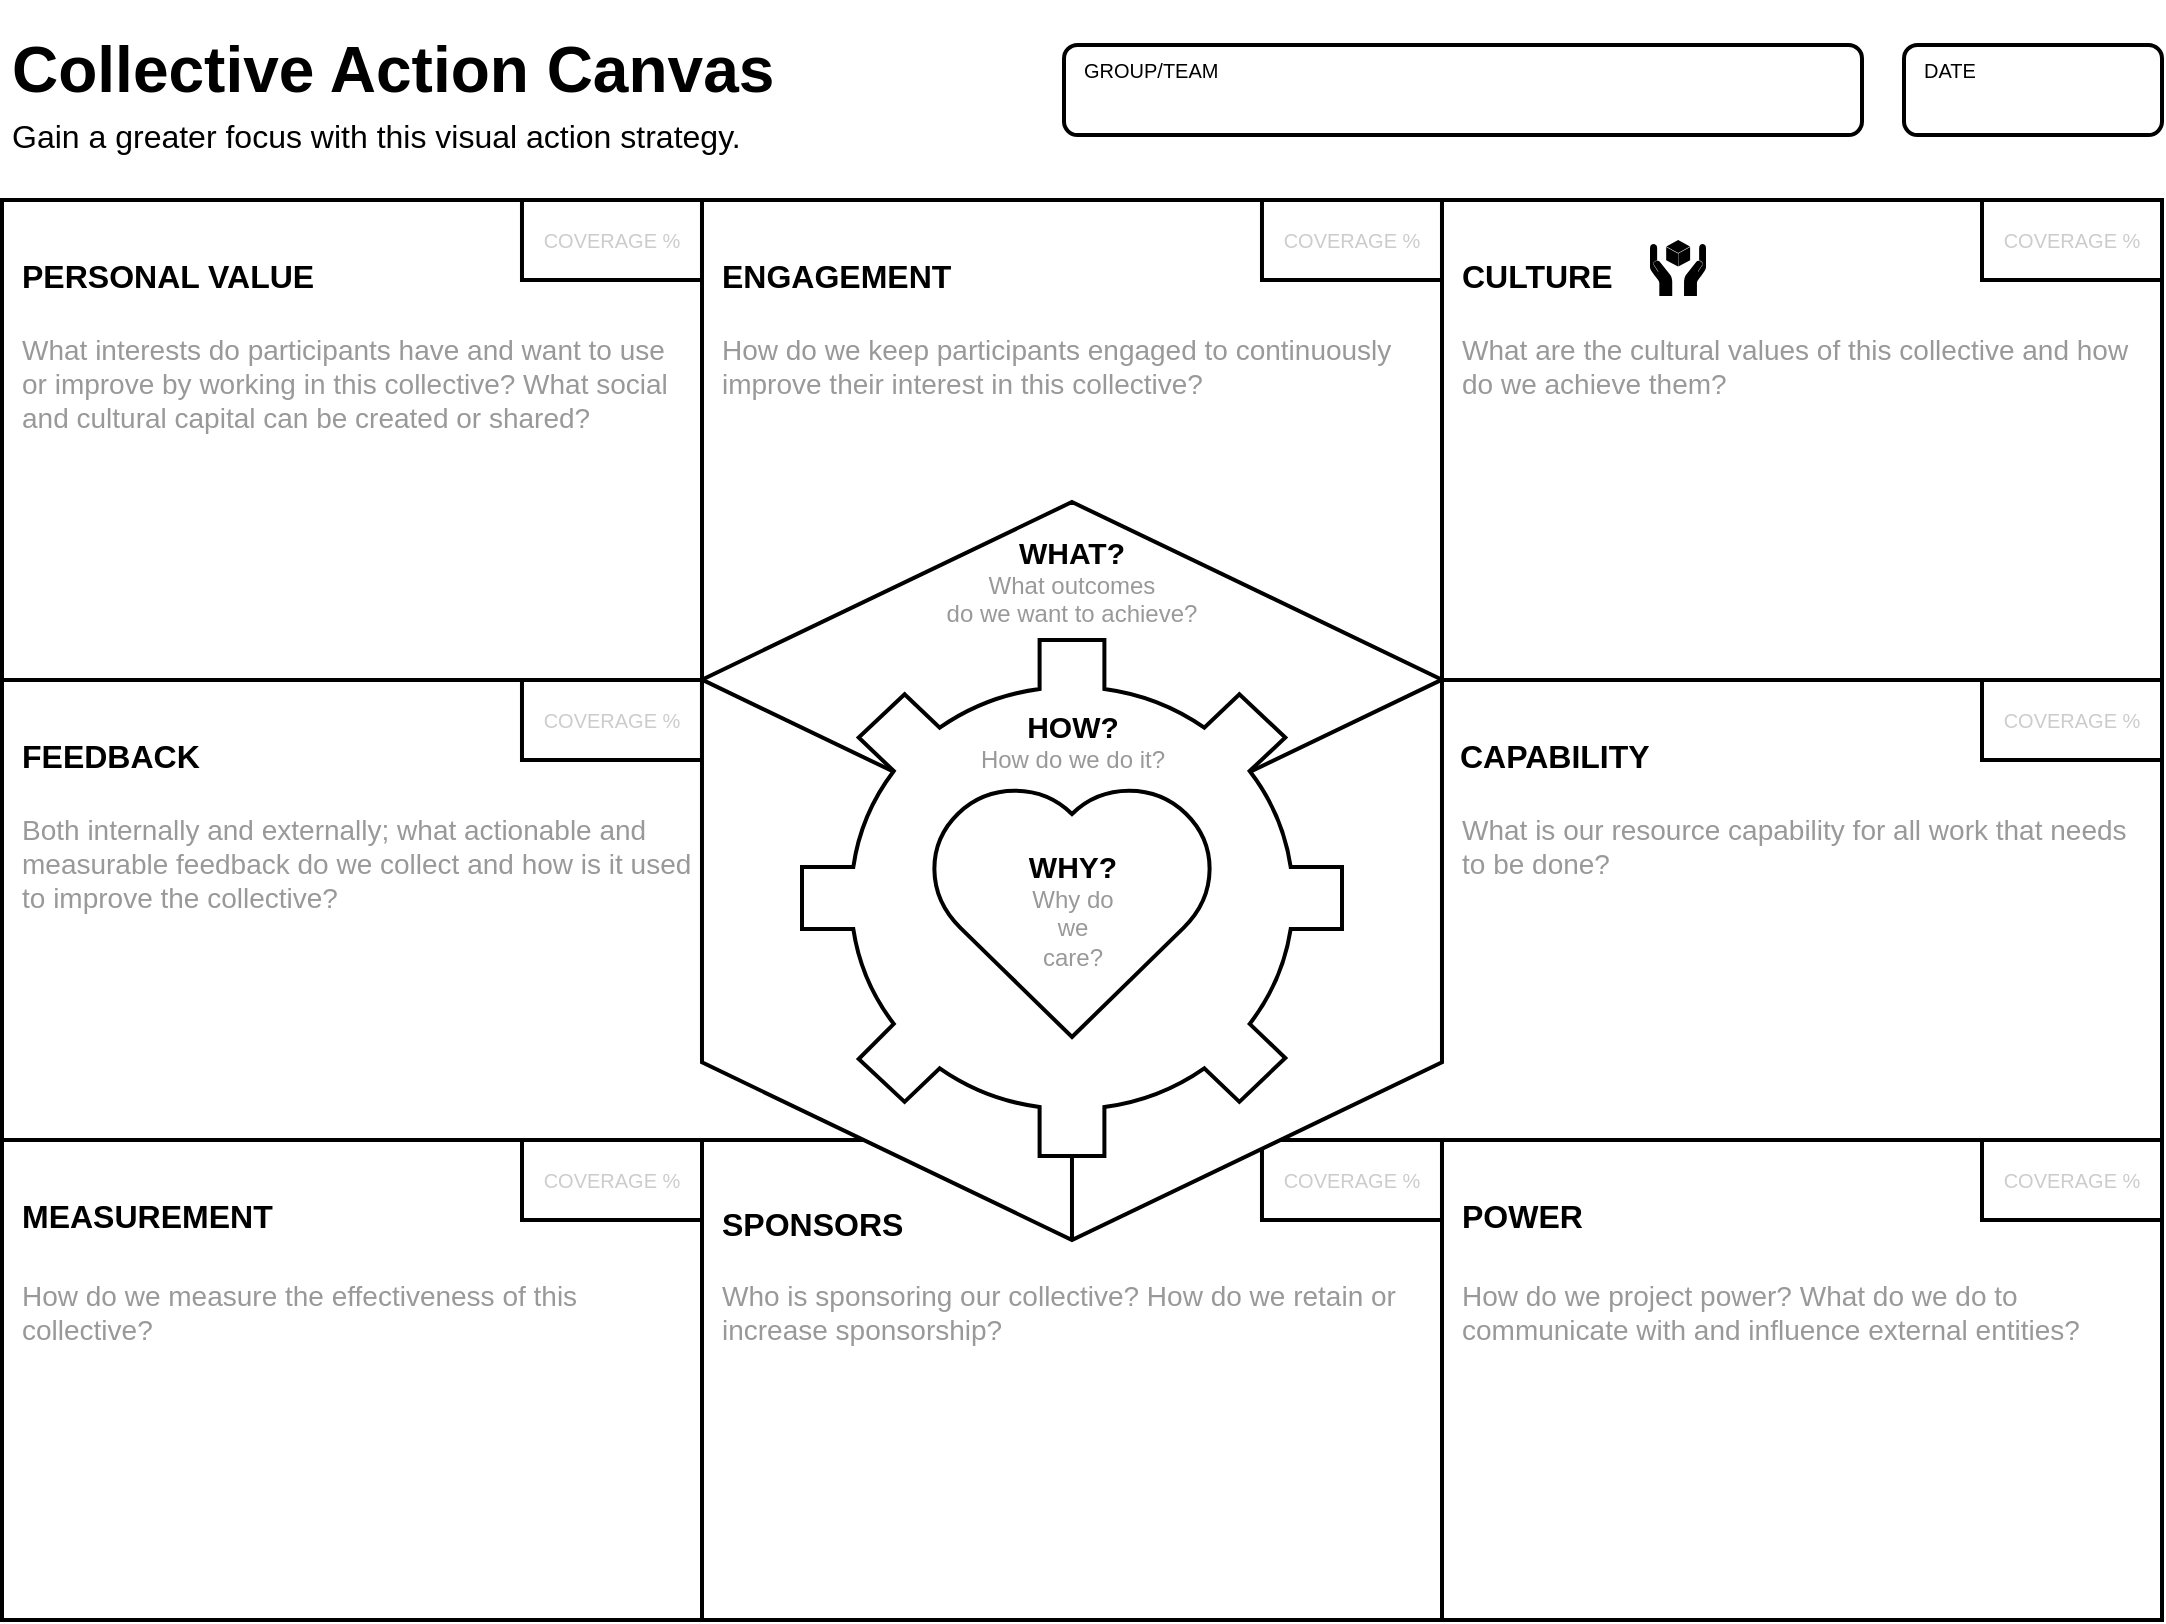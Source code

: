 <mxfile version="12.4.8" type="github">
  <diagram name="Page-1" id="dd472eb7-4b8b-5cd9-a60b-b15522922e76">
    <mxGraphModel dx="2062" dy="756" grid="1" gridSize="10" guides="1" tooltips="1" connect="1" arrows="1" fold="1" page="1" pageScale="1" pageWidth="1100" pageHeight="850" background="#ffffff" math="0" shadow="0">
      <root>
        <mxCell id="0"/>
        <mxCell id="1" parent="0"/>
        <mxCell id="5eW8BLqzjb0u9Z2Ic-Rn-42" value="&lt;p style=&quot;line-height: 200%&quot;&gt;PERSONAL VALUE&lt;/p&gt;" style="rounded=0;whiteSpace=wrap;html=1;verticalAlign=top;align=left;fontSize=16;fontStyle=1;spacingLeft=8;spacingTop=0;strokeWidth=2;" parent="1" vertex="1">
          <mxGeometry x="10" y="100" width="350" height="240" as="geometry"/>
        </mxCell>
        <mxCell id="5eW8BLqzjb0u9Z2Ic-Rn-4" value="&lt;p style=&quot;line-height: 200%&quot;&gt;POWER&lt;/p&gt;" style="rounded=0;whiteSpace=wrap;html=1;verticalAlign=top;align=left;fontSize=16;fontStyle=1;spacingLeft=8;spacingTop=0;strokeWidth=2;" parent="1" vertex="1">
          <mxGeometry x="730" y="570" width="360" height="240" as="geometry"/>
        </mxCell>
        <mxCell id="5eW8BLqzjb0u9Z2Ic-Rn-8" value="&lt;p style=&quot;line-height: 200%&quot;&gt;SPONSORS&lt;/p&gt;" style="rounded=0;whiteSpace=wrap;html=1;verticalAlign=top;align=left;fontSize=16;fontStyle=1;spacingLeft=8;spacingTop=4;strokeWidth=2;" parent="1" vertex="1">
          <mxGeometry x="360" y="570" width="370" height="240" as="geometry"/>
        </mxCell>
        <mxCell id="5eW8BLqzjb0u9Z2Ic-Rn-9" value="&lt;p style=&quot;line-height: 200%&quot;&gt;MEASUREMENT&lt;/p&gt;" style="rounded=0;whiteSpace=wrap;html=1;verticalAlign=top;align=left;fontSize=16;fontStyle=1;spacingLeft=8;spacingTop=0;strokeWidth=2;" parent="1" vertex="1">
          <mxGeometry x="10" y="570" width="350" height="240" as="geometry"/>
        </mxCell>
        <mxCell id="5eW8BLqzjb0u9Z2Ic-Rn-7" value="&lt;p style=&quot;line-height: 200%&quot;&gt;FEEDBACK&lt;/p&gt;" style="rounded=0;whiteSpace=wrap;html=1;verticalAlign=top;align=left;fontSize=16;fontStyle=1;spacingLeft=8;spacingTop=0;strokeWidth=2;" parent="1" vertex="1">
          <mxGeometry x="10" y="340" width="550" height="230" as="geometry"/>
        </mxCell>
        <mxCell id="5eW8BLqzjb0u9Z2Ic-Rn-1" value="&lt;p style=&quot;line-height: 200%&quot;&gt;ENGAGEMENT&lt;/p&gt;" style="rounded=0;whiteSpace=wrap;html=1;verticalAlign=top;align=left;fontSize=16;fontStyle=1;spacingLeft=8;spacingTop=0;strokeWidth=2;" parent="1" vertex="1">
          <mxGeometry x="360" y="100" width="370" height="240" as="geometry"/>
        </mxCell>
        <mxCell id="5eW8BLqzjb0u9Z2Ic-Rn-2" value="&lt;p style=&quot;line-height: 200%&quot;&gt;CULTURE&lt;/p&gt;" style="rounded=0;whiteSpace=wrap;html=1;verticalAlign=top;align=left;fontSize=16;fontStyle=1;spacingLeft=8;spacingTop=0;strokeWidth=2;" parent="1" vertex="1">
          <mxGeometry x="730" y="100" width="360" height="240" as="geometry"/>
        </mxCell>
        <mxCell id="5eW8BLqzjb0u9Z2Ic-Rn-3" value="&lt;p style=&quot;line-height: 200%&quot;&gt;CAPABILITY&lt;/p&gt;" style="rounded=0;whiteSpace=wrap;html=1;verticalAlign=top;align=left;fontSize=16;fontStyle=1;spacingLeft=196;spacingTop=0;strokeWidth=2;" parent="1" vertex="1">
          <mxGeometry x="541" y="340" width="549" height="230" as="geometry"/>
        </mxCell>
        <mxCell id="5eW8BLqzjb0u9Z2Ic-Rn-19" value="COVERAGE %" style="rounded=0;whiteSpace=wrap;html=1;fontColor=#CCCCCC;strokeWidth=2;fontSize=10;align=center;" parent="1" vertex="1">
          <mxGeometry x="269.99" y="100" width="90" height="40" as="geometry"/>
        </mxCell>
        <mxCell id="5eW8BLqzjb0u9Z2Ic-Rn-44" value="What interests do participants have and want to use or improve by working in this collective? What social and cultural capital can be created or shared?" style="text;html=1;strokeColor=none;fillColor=none;align=left;verticalAlign=top;whiteSpace=wrap;rounded=0;fontSize=14;fontColor=#999999;spacingLeft=8;spacingRight=8;" parent="1" vertex="1">
          <mxGeometry x="10" y="160" width="350" height="180" as="geometry"/>
        </mxCell>
        <mxCell id="5eW8BLqzjb0u9Z2Ic-Rn-45" value="How do we keep participants engaged to continuously improve their interest in this collective?" style="text;html=1;strokeColor=none;fillColor=none;align=left;verticalAlign=top;whiteSpace=wrap;rounded=0;fontSize=14;fontColor=#999999;spacingLeft=8;spacingRight=8;" parent="1" vertex="1">
          <mxGeometry x="360" y="160" width="370" height="110" as="geometry"/>
        </mxCell>
        <mxCell id="5eW8BLqzjb0u9Z2Ic-Rn-46" value="What are the cultural values of this collective and how do we achieve them?" style="text;html=1;strokeColor=none;fillColor=none;align=left;verticalAlign=top;whiteSpace=wrap;rounded=0;fontSize=14;fontColor=#999999;spacingLeft=8;spacingRight=8;" parent="1" vertex="1">
          <mxGeometry x="730" y="160" width="360" height="180" as="geometry"/>
        </mxCell>
        <mxCell id="5eW8BLqzjb0u9Z2Ic-Rn-47" value="Both internally and externally; what actionable and measurable feedback do we collect and how is it used to improve the collective?" style="text;html=1;strokeColor=none;fillColor=none;align=left;verticalAlign=top;whiteSpace=wrap;rounded=0;fontSize=14;fontColor=#999999;spacingLeft=8;" parent="1" vertex="1">
          <mxGeometry x="10" y="400" width="350" height="170" as="geometry"/>
        </mxCell>
        <mxCell id="5eW8BLqzjb0u9Z2Ic-Rn-48" value="What is our resource capability for all work that needs to be done?" style="text;html=1;strokeColor=none;fillColor=none;align=left;verticalAlign=top;whiteSpace=wrap;rounded=0;fontSize=14;fontColor=#999999;spacingLeft=8;spacingRight=8;" parent="1" vertex="1">
          <mxGeometry x="730" y="400" width="360" height="170" as="geometry"/>
        </mxCell>
        <mxCell id="5eW8BLqzjb0u9Z2Ic-Rn-49" value="How do we measure the effectiveness of this collective?" style="text;html=1;strokeColor=none;fillColor=none;align=left;verticalAlign=top;whiteSpace=wrap;rounded=0;fontSize=14;fontColor=#999999;spacingLeft=8;spacingRight=8;" parent="1" vertex="1">
          <mxGeometry x="10" y="632.5" width="350" height="177.5" as="geometry"/>
        </mxCell>
        <mxCell id="5eW8BLqzjb0u9Z2Ic-Rn-50" value="Who is sponsoring our collective? How do we retain or increase sponsorship?" style="text;html=1;strokeColor=none;fillColor=none;align=left;verticalAlign=top;whiteSpace=wrap;rounded=0;fontSize=14;fontColor=#999999;spacingLeft=8;spacingRight=8;" parent="1" vertex="1">
          <mxGeometry x="360" y="632.5" width="370" height="177.5" as="geometry"/>
        </mxCell>
        <mxCell id="5eW8BLqzjb0u9Z2Ic-Rn-51" value="How do we project power? What do we do to communicate with and influence external entities?" style="text;html=1;strokeColor=none;fillColor=none;align=left;verticalAlign=top;whiteSpace=wrap;rounded=0;fontSize=14;fontColor=#999999;spacingLeft=8;spacingRight=8;" parent="1" vertex="1">
          <mxGeometry x="730" y="632.5" width="360" height="177.5" as="geometry"/>
        </mxCell>
        <mxCell id="bje2vU5STpZ5-tJQmUDJ-10" value="" style="shape=mxgraph.signs.safety.handle_with_care;html=1;fillColor=#000000;strokeColor=none;verticalLabelPosition=bottom;verticalAlign=top;align=center;" vertex="1" parent="1">
          <mxGeometry x="834" y="120" width="28" height="28" as="geometry"/>
        </mxCell>
        <mxCell id="bje2vU5STpZ5-tJQmUDJ-11" value="" style="shape=image;html=1;verticalAlign=top;verticalLabelPosition=bottom;labelBackgroundColor=#ffffff;imageAspect=0;aspect=fixed;image=https://cdn3.iconfinder.com/data/icons/social-media-2125/83/engage-128.png;strokeWidth=2;fillColor=#CC0000;" vertex="1" parent="1">
          <mxGeometry x="498" y="120" width="30" height="30" as="geometry"/>
        </mxCell>
        <mxCell id="bje2vU5STpZ5-tJQmUDJ-12" value="" style="shape=image;html=1;verticalAlign=top;verticalLabelPosition=bottom;labelBackgroundColor=#ffffff;imageAspect=0;aspect=fixed;image=https://cdn0.iconfinder.com/data/icons/octicons/1024/megaphone-128.png;strokeWidth=2;fillColor=#CC0000;" vertex="1" parent="1">
          <mxGeometry x="813" y="592.5" width="28" height="28" as="geometry"/>
        </mxCell>
        <mxCell id="bje2vU5STpZ5-tJQmUDJ-13" value="" style="shape=image;html=1;verticalAlign=top;verticalLabelPosition=bottom;labelBackgroundColor=#ffffff;imageAspect=0;aspect=fixed;image=https://cdn0.iconfinder.com/data/icons/finance-android-l-lollipop-icon-pack/24/money_bag-128.png;strokeWidth=2;fillColor=#CC0000;" vertex="1" parent="1">
          <mxGeometry x="468" y="592.5" width="32" height="32" as="geometry"/>
        </mxCell>
        <mxCell id="bje2vU5STpZ5-tJQmUDJ-15" value="COVERAGE %" style="rounded=0;whiteSpace=wrap;html=1;fontColor=#CCCCCC;strokeWidth=2;fontSize=10;align=center;" vertex="1" parent="1">
          <mxGeometry x="269.99" y="340" width="90" height="40" as="geometry"/>
        </mxCell>
        <mxCell id="bje2vU5STpZ5-tJQmUDJ-16" value="COVERAGE %" style="rounded=0;whiteSpace=wrap;html=1;fontColor=#CCCCCC;strokeWidth=2;fontSize=10;align=center;" vertex="1" parent="1">
          <mxGeometry x="270" y="570" width="90" height="40" as="geometry"/>
        </mxCell>
        <mxCell id="bje2vU5STpZ5-tJQmUDJ-17" value="COVERAGE %" style="rounded=0;whiteSpace=wrap;html=1;fontColor=#CCCCCC;strokeWidth=2;fontSize=10;align=center;" vertex="1" parent="1">
          <mxGeometry x="639.99" y="100" width="90" height="40" as="geometry"/>
        </mxCell>
        <mxCell id="bje2vU5STpZ5-tJQmUDJ-18" value="COVERAGE %" style="rounded=0;whiteSpace=wrap;html=1;fontColor=#CCCCCC;strokeWidth=2;fontSize=10;align=center;" vertex="1" parent="1">
          <mxGeometry x="1000" y="100" width="90" height="40" as="geometry"/>
        </mxCell>
        <mxCell id="bje2vU5STpZ5-tJQmUDJ-19" value="COVERAGE %" style="rounded=0;whiteSpace=wrap;html=1;fontColor=#CCCCCC;strokeWidth=2;fontSize=10;align=center;" vertex="1" parent="1">
          <mxGeometry x="1000" y="340" width="90" height="40" as="geometry"/>
        </mxCell>
        <mxCell id="bje2vU5STpZ5-tJQmUDJ-20" value="COVERAGE %" style="rounded=0;whiteSpace=wrap;html=1;fontColor=#CCCCCC;strokeWidth=2;fontSize=10;align=center;" vertex="1" parent="1">
          <mxGeometry x="1000" y="570" width="90" height="40" as="geometry"/>
        </mxCell>
        <mxCell id="bje2vU5STpZ5-tJQmUDJ-21" value="COVERAGE %" style="rounded=0;whiteSpace=wrap;html=1;fontColor=#CCCCCC;strokeWidth=2;fontSize=10;align=center;" vertex="1" parent="1">
          <mxGeometry x="639.99" y="570" width="90" height="40" as="geometry"/>
        </mxCell>
        <mxCell id="bje2vU5STpZ5-tJQmUDJ-22" value="" style="shape=image;html=1;verticalAlign=top;verticalLabelPosition=bottom;labelBackgroundColor=#ffffff;imageAspect=0;aspect=fixed;image=https://cdn2.iconfinder.com/data/icons/font-awesome/1792/smile-o-128.png;strokeWidth=2;fillColor=#CC0000;fontSize=10;align=center;" vertex="1" parent="1">
          <mxGeometry x="176" y="121" width="28" height="28" as="geometry"/>
        </mxCell>
        <mxCell id="bje2vU5STpZ5-tJQmUDJ-23" value="" style="shape=image;html=1;verticalAlign=top;verticalLabelPosition=bottom;labelBackgroundColor=#ffffff;imageAspect=0;aspect=fixed;image=https://cdn0.iconfinder.com/data/icons/business-management-1-8/256/b-34-128.png;strokeWidth=2;fillColor=#CC0000;fontSize=10;align=center;" vertex="1" parent="1">
          <mxGeometry x="120" y="360" width="28" height="28" as="geometry"/>
        </mxCell>
        <mxCell id="bje2vU5STpZ5-tJQmUDJ-24" value="" style="shape=image;html=1;verticalAlign=top;verticalLabelPosition=bottom;labelBackgroundColor=#ffffff;imageAspect=0;aspect=fixed;image=https://cdn4.iconfinder.com/data/icons/thefreeforty/30/thefreeforty_ruler-128.png;strokeWidth=2;fillColor=#CC0000;fontSize=10;align=center;" vertex="1" parent="1">
          <mxGeometry x="155" y="591.5" width="28" height="28" as="geometry"/>
        </mxCell>
        <mxCell id="bje2vU5STpZ5-tJQmUDJ-25" value="" style="shape=image;html=1;verticalAlign=top;verticalLabelPosition=bottom;labelBackgroundColor=#ffffff;imageAspect=0;aspect=fixed;image=https://cdn4.iconfinder.com/data/icons/materia-social-free/24/038_030_share_link_friends_send_android_material-128.png;strokeWidth=2;fillColor=#CC0000;fontSize=10;align=center;" vertex="1" parent="1">
          <mxGeometry x="841" y="360" width="28" height="28" as="geometry"/>
        </mxCell>
        <mxCell id="5eW8BLqzjb0u9Z2Ic-Rn-39" value="&lt;b&gt;&lt;font style=&quot;font-size: 15px&quot;&gt;WHAT?&lt;/font&gt;&lt;br style=&quot;font-size: 12px&quot;&gt;&lt;/b&gt;&lt;font color=&quot;#999999&quot;&gt;What outcomes&lt;br&gt;do we want to achieve?&lt;/font&gt;" style="whiteSpace=wrap;html=1;shape=mxgraph.basic.isocube;isoAngle=15;strokeColor=#000000;strokeWidth=2;fillColor=#ffffff;fontSize=12;fontColor=#000000;align=center;verticalAlign=top;spacingTop=10;" parent="1" vertex="1">
          <mxGeometry x="359.99" y="251" width="370" height="369" as="geometry"/>
        </mxCell>
        <mxCell id="5eW8BLqzjb0u9Z2Ic-Rn-27" value="&lt;font style=&quot;font-size: 15px&quot;&gt;&lt;b style=&quot;color: rgb(0 , 0 , 0)&quot;&gt;HOW?&lt;/b&gt;&lt;br&gt;&lt;/font&gt;&lt;font color=&quot;#999999&quot;&gt;How do we do it?&lt;/font&gt;" style="html=1;verticalLabelPosition=middle;align=center;labelBackgroundColor=#ffffff;verticalAlign=top;strokeWidth=2;strokeColor=#000000;shadow=0;dashed=0;shape=mxgraph.ios7.icons.settings;fontColor=#CCCCCC;labelPosition=center;spacingTop=28;" parent="1" vertex="1">
          <mxGeometry x="410" y="320" width="270" height="258.01" as="geometry"/>
        </mxCell>
        <mxCell id="bje2vU5STpZ5-tJQmUDJ-8" value="&lt;b style=&quot;white-space: normal&quot;&gt;&lt;font size=&quot;1&quot;&gt;&lt;span style=&quot;font-size: 15px&quot;&gt;WHY?&lt;br&gt;&lt;/span&gt;&lt;/font&gt;&lt;/b&gt;&lt;font color=&quot;#999999&quot; style=&quot;white-space: normal&quot;&gt;Why do we care?&lt;/font&gt;" style="verticalLabelPosition=middle;verticalAlign=middle;html=1;shape=mxgraph.basic.heart;strokeWidth=2;labelPosition=center;align=center;" vertex="1" parent="1">
          <mxGeometry x="471.87" y="391.5" width="146.26" height="127" as="geometry"/>
        </mxCell>
        <mxCell id="bje2vU5STpZ5-tJQmUDJ-26" value="&lt;p style=&quot;line-height: 50%&quot;&gt;&lt;/p&gt;&lt;h1&gt;&lt;font style=&quot;font-size: 32px ; line-height: 100%&quot;&gt;Collective Action Canvas&lt;/font&gt;&lt;/h1&gt;&lt;p style=&quot;line-height: 100%&quot;&gt;&lt;font style=&quot;font-size: 16px&quot;&gt;Gain a greater focus with this visual action strategy.&lt;/font&gt;&lt;/p&gt;&lt;p&gt;&lt;/p&gt;" style="text;html=1;strokeColor=none;fillColor=none;spacing=5;spacingTop=0;whiteSpace=wrap;overflow=hidden;rounded=0;fontSize=10;align=left;shadow=0;verticalAlign=middle;" vertex="1" parent="1">
          <mxGeometry x="10" width="790" height="90" as="geometry"/>
        </mxCell>
        <mxCell id="bje2vU5STpZ5-tJQmUDJ-29" value="GROUP/TEAM" style="rounded=1;whiteSpace=wrap;html=1;shadow=0;strokeWidth=2;fontSize=10;align=left;verticalAlign=top;spacingLeft=8;" vertex="1" parent="1">
          <mxGeometry x="541" y="22.5" width="399" height="45" as="geometry"/>
        </mxCell>
        <mxCell id="bje2vU5STpZ5-tJQmUDJ-30" value="DATE" style="rounded=1;whiteSpace=wrap;html=1;shadow=0;strokeWidth=2;fontSize=10;align=left;verticalAlign=top;spacingLeft=8;" vertex="1" parent="1">
          <mxGeometry x="961" y="22.5" width="129" height="45" as="geometry"/>
        </mxCell>
      </root>
    </mxGraphModel>
  </diagram>
</mxfile>
